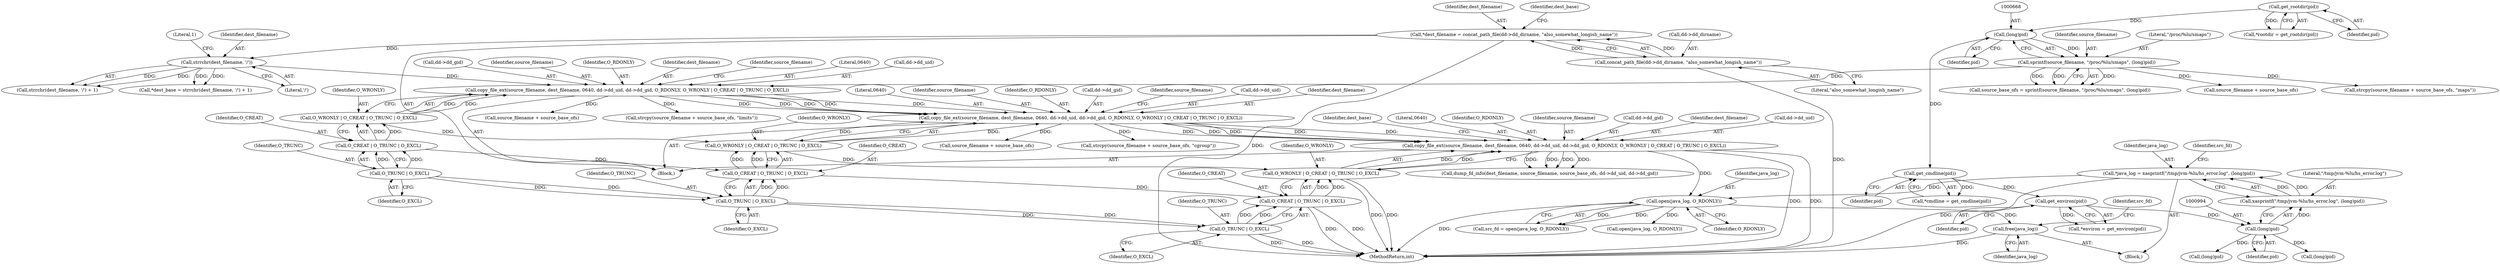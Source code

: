 digraph "0_abrt_8939398b82006ba1fec4ed491339fc075f43fc7c_1@pointer" {
"1001002" [label="(Call,free(java_log))"];
"1000999" [label="(Call,open(java_log, O_RDONLY))"];
"1000989" [label="(Call,*java_log = xasprintf(\"/tmp/jvm-%lu/hs_error.log\", (long)pid))"];
"1000991" [label="(Call,xasprintf(\"/tmp/jvm-%lu/hs_error.log\", (long)pid))"];
"1000993" [label="(Call,(long)pid)"];
"1000848" [label="(Call,get_environ(pid))"];
"1000841" [label="(Call,get_cmdline(pid))"];
"1000667" [label="(Call,(long)pid)"];
"1000654" [label="(Call,get_rootdir(pid))"];
"1000750" [label="(Call,copy_file_ext(source_filename, dest_filename, 0640, dd->dd_uid, dd->dd_gid, O_RDONLY, O_WRONLY | O_CREAT | O_TRUNC | O_EXCL))"];
"1000724" [label="(Call,copy_file_ext(source_filename, dest_filename, 0640, dd->dd_uid, dd->dd_gid, O_RDONLY, O_WRONLY | O_CREAT | O_TRUNC | O_EXCL))"];
"1000698" [label="(Call,copy_file_ext(source_filename, dest_filename, 0640, dd->dd_uid, dd->dd_gid, O_RDONLY, O_WRONLY | O_CREAT | O_TRUNC | O_EXCL))"];
"1000664" [label="(Call,sprintf(source_filename, \"/proc/%lu/smaps\", (long)pid))"];
"1000686" [label="(Call,strrchr(dest_filename, '/'))"];
"1000675" [label="(Call,*dest_filename = concat_path_file(dd->dd_dirname, \"also_somewhat_longish_name\"))"];
"1000677" [label="(Call,concat_path_file(dd->dd_dirname, \"also_somewhat_longish_name\"))"];
"1000709" [label="(Call,O_WRONLY | O_CREAT | O_TRUNC | O_EXCL)"];
"1000711" [label="(Call,O_CREAT | O_TRUNC | O_EXCL)"];
"1000713" [label="(Call,O_TRUNC | O_EXCL)"];
"1000735" [label="(Call,O_WRONLY | O_CREAT | O_TRUNC | O_EXCL)"];
"1000737" [label="(Call,O_CREAT | O_TRUNC | O_EXCL)"];
"1000739" [label="(Call,O_TRUNC | O_EXCL)"];
"1000761" [label="(Call,O_WRONLY | O_CREAT | O_TRUNC | O_EXCL)"];
"1000763" [label="(Call,O_CREAT | O_TRUNC | O_EXCL)"];
"1000765" [label="(Call,O_TRUNC | O_EXCL)"];
"1000846" [label="(Call,*environ = get_environ(pid))"];
"1000842" [label="(Identifier,pid)"];
"1001228" [label="(MethodReturn,int)"];
"1000765" [label="(Call,O_TRUNC | O_EXCL)"];
"1000683" [label="(Call,*dest_base = strrchr(dest_filename, '/') + 1)"];
"1000650" [label="(Block,)"];
"1000995" [label="(Identifier,pid)"];
"1000750" [label="(Call,copy_file_ext(source_filename, dest_filename, 0640, dd->dd_uid, dd->dd_gid, O_RDONLY, O_WRONLY | O_CREAT | O_TRUNC | O_EXCL))"];
"1000757" [label="(Call,dd->dd_gid)"];
"1000740" [label="(Identifier,O_TRUNC)"];
"1000726" [label="(Identifier,dest_filename)"];
"1000699" [label="(Identifier,source_filename)"];
"1000752" [label="(Identifier,dest_filename)"];
"1000742" [label="(Call,strcpy(source_filename + source_base_ofs, \"cgroup\"))"];
"1000708" [label="(Identifier,O_RDONLY)"];
"1001002" [label="(Call,free(java_log))"];
"1000739" [label="(Call,O_TRUNC | O_EXCL)"];
"1000998" [label="(Identifier,src_fd)"];
"1000678" [label="(Call,dd->dd_dirname)"];
"1000686" [label="(Call,strrchr(dest_filename, '/'))"];
"1001096" [label="(Call,(long)pid)"];
"1000666" [label="(Literal,\"/proc/%lu/smaps\")"];
"1000710" [label="(Identifier,O_WRONLY)"];
"1000655" [label="(Identifier,pid)"];
"1001001" [label="(Identifier,O_RDONLY)"];
"1000691" [label="(Call,source_filename + source_base_ofs)"];
"1000762" [label="(Identifier,O_WRONLY)"];
"1001000" [label="(Identifier,java_log)"];
"1000754" [label="(Call,dd->dd_uid)"];
"1000676" [label="(Identifier,dest_filename)"];
"1000688" [label="(Literal,'/')"];
"1000690" [label="(Call,strcpy(source_filename + source_base_ofs, \"maps\"))"];
"1000667" [label="(Call,(long)pid)"];
"1000652" [label="(Call,*rootdir = get_rootdir(pid))"];
"1000761" [label="(Call,O_WRONLY | O_CREAT | O_TRUNC | O_EXCL)"];
"1000711" [label="(Call,O_CREAT | O_TRUNC | O_EXCL)"];
"1000700" [label="(Identifier,dest_filename)"];
"1000662" [label="(Call,source_base_ofs = sprintf(source_filename, \"/proc/%lu/smaps\", (long)pid))"];
"1000839" [label="(Call,*cmdline = get_cmdline(pid))"];
"1000727" [label="(Literal,0640)"];
"1000664" [label="(Call,sprintf(source_filename, \"/proc/%lu/smaps\", (long)pid))"];
"1000718" [label="(Identifier,source_filename)"];
"1000689" [label="(Literal,1)"];
"1001019" [label="(Call,open(java_log, O_RDONLY))"];
"1000714" [label="(Identifier,O_TRUNC)"];
"1000669" [label="(Identifier,pid)"];
"1000741" [label="(Identifier,O_EXCL)"];
"1000769" [label="(Identifier,dest_base)"];
"1000771" [label="(Call,dump_fd_info(dest_filename, source_filename, source_base_ofs, dd->dd_uid, dd->dd_gid))"];
"1000685" [label="(Call,strrchr(dest_filename, '/') + 1)"];
"1000735" [label="(Call,O_WRONLY | O_CREAT | O_TRUNC | O_EXCL)"];
"1000753" [label="(Literal,0640)"];
"1000712" [label="(Identifier,O_CREAT)"];
"1000989" [label="(Call,*java_log = xasprintf(\"/tmp/jvm-%lu/hs_error.log\", (long)pid))"];
"1000766" [label="(Identifier,O_TRUNC)"];
"1000767" [label="(Identifier,O_EXCL)"];
"1000715" [label="(Identifier,O_EXCL)"];
"1000675" [label="(Call,*dest_filename = concat_path_file(dd->dd_dirname, \"also_somewhat_longish_name\"))"];
"1000738" [label="(Identifier,O_CREAT)"];
"1000764" [label="(Identifier,O_CREAT)"];
"1000698" [label="(Call,copy_file_ext(source_filename, dest_filename, 0640, dd->dd_uid, dd->dd_gid, O_RDONLY, O_WRONLY | O_CREAT | O_TRUNC | O_EXCL))"];
"1000665" [label="(Identifier,source_filename)"];
"1000849" [label="(Identifier,pid)"];
"1000725" [label="(Identifier,source_filename)"];
"1000713" [label="(Call,O_TRUNC | O_EXCL)"];
"1000677" [label="(Call,concat_path_file(dd->dd_dirname, \"also_somewhat_longish_name\"))"];
"1000654" [label="(Call,get_rootdir(pid))"];
"1000841" [label="(Call,get_cmdline(pid))"];
"1000763" [label="(Call,O_CREAT | O_TRUNC | O_EXCL)"];
"1000743" [label="(Call,source_filename + source_base_ofs)"];
"1000701" [label="(Literal,0640)"];
"1000717" [label="(Call,source_filename + source_base_ofs)"];
"1000681" [label="(Literal,\"also_somewhat_longish_name\")"];
"1000992" [label="(Literal,\"/tmp/jvm-%lu/hs_error.log\")"];
"1000716" [label="(Call,strcpy(source_filename + source_base_ofs, \"limits\"))"];
"1000684" [label="(Identifier,dest_base)"];
"1001006" [label="(Identifier,src_fd)"];
"1000760" [label="(Identifier,O_RDONLY)"];
"1000991" [label="(Call,xasprintf(\"/tmp/jvm-%lu/hs_error.log\", (long)pid))"];
"1000734" [label="(Identifier,O_RDONLY)"];
"1001014" [label="(Call,(long)pid)"];
"1000702" [label="(Call,dd->dd_uid)"];
"1000993" [label="(Call,(long)pid)"];
"1000737" [label="(Call,O_CREAT | O_TRUNC | O_EXCL)"];
"1000731" [label="(Call,dd->dd_gid)"];
"1000744" [label="(Identifier,source_filename)"];
"1000736" [label="(Identifier,O_WRONLY)"];
"1000724" [label="(Call,copy_file_ext(source_filename, dest_filename, 0640, dd->dd_uid, dd->dd_gid, O_RDONLY, O_WRONLY | O_CREAT | O_TRUNC | O_EXCL))"];
"1000999" [label="(Call,open(java_log, O_RDONLY))"];
"1000751" [label="(Identifier,source_filename)"];
"1000705" [label="(Call,dd->dd_gid)"];
"1000709" [label="(Call,O_WRONLY | O_CREAT | O_TRUNC | O_EXCL)"];
"1000728" [label="(Call,dd->dd_uid)"];
"1000997" [label="(Call,src_fd = open(java_log, O_RDONLY))"];
"1000848" [label="(Call,get_environ(pid))"];
"1000990" [label="(Identifier,java_log)"];
"1001003" [label="(Identifier,java_log)"];
"1000687" [label="(Identifier,dest_filename)"];
"1000987" [label="(Block,)"];
"1001002" -> "1000987"  [label="AST: "];
"1001002" -> "1001003"  [label="CFG: "];
"1001003" -> "1001002"  [label="AST: "];
"1001006" -> "1001002"  [label="CFG: "];
"1001002" -> "1001228"  [label="DDG: "];
"1000999" -> "1001002"  [label="DDG: "];
"1000999" -> "1000997"  [label="AST: "];
"1000999" -> "1001001"  [label="CFG: "];
"1001000" -> "1000999"  [label="AST: "];
"1001001" -> "1000999"  [label="AST: "];
"1000997" -> "1000999"  [label="CFG: "];
"1000999" -> "1001228"  [label="DDG: "];
"1000999" -> "1000997"  [label="DDG: "];
"1000999" -> "1000997"  [label="DDG: "];
"1000989" -> "1000999"  [label="DDG: "];
"1000750" -> "1000999"  [label="DDG: "];
"1000999" -> "1001019"  [label="DDG: "];
"1000989" -> "1000987"  [label="AST: "];
"1000989" -> "1000991"  [label="CFG: "];
"1000990" -> "1000989"  [label="AST: "];
"1000991" -> "1000989"  [label="AST: "];
"1000998" -> "1000989"  [label="CFG: "];
"1000989" -> "1001228"  [label="DDG: "];
"1000991" -> "1000989"  [label="DDG: "];
"1000991" -> "1000989"  [label="DDG: "];
"1000991" -> "1000993"  [label="CFG: "];
"1000992" -> "1000991"  [label="AST: "];
"1000993" -> "1000991"  [label="AST: "];
"1000993" -> "1000991"  [label="DDG: "];
"1000993" -> "1000995"  [label="CFG: "];
"1000994" -> "1000993"  [label="AST: "];
"1000995" -> "1000993"  [label="AST: "];
"1000848" -> "1000993"  [label="DDG: "];
"1000993" -> "1001014"  [label="DDG: "];
"1000993" -> "1001096"  [label="DDG: "];
"1000848" -> "1000846"  [label="AST: "];
"1000848" -> "1000849"  [label="CFG: "];
"1000849" -> "1000848"  [label="AST: "];
"1000846" -> "1000848"  [label="CFG: "];
"1000848" -> "1000846"  [label="DDG: "];
"1000841" -> "1000848"  [label="DDG: "];
"1000841" -> "1000839"  [label="AST: "];
"1000841" -> "1000842"  [label="CFG: "];
"1000842" -> "1000841"  [label="AST: "];
"1000839" -> "1000841"  [label="CFG: "];
"1000841" -> "1000839"  [label="DDG: "];
"1000667" -> "1000841"  [label="DDG: "];
"1000667" -> "1000664"  [label="AST: "];
"1000667" -> "1000669"  [label="CFG: "];
"1000668" -> "1000667"  [label="AST: "];
"1000669" -> "1000667"  [label="AST: "];
"1000664" -> "1000667"  [label="CFG: "];
"1000667" -> "1000664"  [label="DDG: "];
"1000654" -> "1000667"  [label="DDG: "];
"1000654" -> "1000652"  [label="AST: "];
"1000654" -> "1000655"  [label="CFG: "];
"1000655" -> "1000654"  [label="AST: "];
"1000652" -> "1000654"  [label="CFG: "];
"1000654" -> "1000652"  [label="DDG: "];
"1000750" -> "1000650"  [label="AST: "];
"1000750" -> "1000761"  [label="CFG: "];
"1000751" -> "1000750"  [label="AST: "];
"1000752" -> "1000750"  [label="AST: "];
"1000753" -> "1000750"  [label="AST: "];
"1000754" -> "1000750"  [label="AST: "];
"1000757" -> "1000750"  [label="AST: "];
"1000760" -> "1000750"  [label="AST: "];
"1000761" -> "1000750"  [label="AST: "];
"1000769" -> "1000750"  [label="CFG: "];
"1000750" -> "1001228"  [label="DDG: "];
"1000750" -> "1001228"  [label="DDG: "];
"1000724" -> "1000750"  [label="DDG: "];
"1000724" -> "1000750"  [label="DDG: "];
"1000724" -> "1000750"  [label="DDG: "];
"1000724" -> "1000750"  [label="DDG: "];
"1000724" -> "1000750"  [label="DDG: "];
"1000761" -> "1000750"  [label="DDG: "];
"1000761" -> "1000750"  [label="DDG: "];
"1000750" -> "1000771"  [label="DDG: "];
"1000750" -> "1000771"  [label="DDG: "];
"1000750" -> "1000771"  [label="DDG: "];
"1000750" -> "1000771"  [label="DDG: "];
"1000724" -> "1000650"  [label="AST: "];
"1000724" -> "1000735"  [label="CFG: "];
"1000725" -> "1000724"  [label="AST: "];
"1000726" -> "1000724"  [label="AST: "];
"1000727" -> "1000724"  [label="AST: "];
"1000728" -> "1000724"  [label="AST: "];
"1000731" -> "1000724"  [label="AST: "];
"1000734" -> "1000724"  [label="AST: "];
"1000735" -> "1000724"  [label="AST: "];
"1000744" -> "1000724"  [label="CFG: "];
"1000698" -> "1000724"  [label="DDG: "];
"1000698" -> "1000724"  [label="DDG: "];
"1000698" -> "1000724"  [label="DDG: "];
"1000698" -> "1000724"  [label="DDG: "];
"1000698" -> "1000724"  [label="DDG: "];
"1000735" -> "1000724"  [label="DDG: "];
"1000735" -> "1000724"  [label="DDG: "];
"1000724" -> "1000742"  [label="DDG: "];
"1000724" -> "1000743"  [label="DDG: "];
"1000698" -> "1000650"  [label="AST: "];
"1000698" -> "1000709"  [label="CFG: "];
"1000699" -> "1000698"  [label="AST: "];
"1000700" -> "1000698"  [label="AST: "];
"1000701" -> "1000698"  [label="AST: "];
"1000702" -> "1000698"  [label="AST: "];
"1000705" -> "1000698"  [label="AST: "];
"1000708" -> "1000698"  [label="AST: "];
"1000709" -> "1000698"  [label="AST: "];
"1000718" -> "1000698"  [label="CFG: "];
"1000664" -> "1000698"  [label="DDG: "];
"1000686" -> "1000698"  [label="DDG: "];
"1000709" -> "1000698"  [label="DDG: "];
"1000709" -> "1000698"  [label="DDG: "];
"1000698" -> "1000716"  [label="DDG: "];
"1000698" -> "1000717"  [label="DDG: "];
"1000664" -> "1000662"  [label="AST: "];
"1000665" -> "1000664"  [label="AST: "];
"1000666" -> "1000664"  [label="AST: "];
"1000662" -> "1000664"  [label="CFG: "];
"1000664" -> "1000662"  [label="DDG: "];
"1000664" -> "1000662"  [label="DDG: "];
"1000664" -> "1000662"  [label="DDG: "];
"1000664" -> "1000690"  [label="DDG: "];
"1000664" -> "1000691"  [label="DDG: "];
"1000686" -> "1000685"  [label="AST: "];
"1000686" -> "1000688"  [label="CFG: "];
"1000687" -> "1000686"  [label="AST: "];
"1000688" -> "1000686"  [label="AST: "];
"1000689" -> "1000686"  [label="CFG: "];
"1000686" -> "1000683"  [label="DDG: "];
"1000686" -> "1000683"  [label="DDG: "];
"1000686" -> "1000685"  [label="DDG: "];
"1000686" -> "1000685"  [label="DDG: "];
"1000675" -> "1000686"  [label="DDG: "];
"1000675" -> "1000650"  [label="AST: "];
"1000675" -> "1000677"  [label="CFG: "];
"1000676" -> "1000675"  [label="AST: "];
"1000677" -> "1000675"  [label="AST: "];
"1000684" -> "1000675"  [label="CFG: "];
"1000675" -> "1001228"  [label="DDG: "];
"1000677" -> "1000675"  [label="DDG: "];
"1000677" -> "1000675"  [label="DDG: "];
"1000677" -> "1000681"  [label="CFG: "];
"1000678" -> "1000677"  [label="AST: "];
"1000681" -> "1000677"  [label="AST: "];
"1000677" -> "1001228"  [label="DDG: "];
"1000709" -> "1000711"  [label="CFG: "];
"1000710" -> "1000709"  [label="AST: "];
"1000711" -> "1000709"  [label="AST: "];
"1000711" -> "1000709"  [label="DDG: "];
"1000711" -> "1000709"  [label="DDG: "];
"1000709" -> "1000735"  [label="DDG: "];
"1000711" -> "1000713"  [label="CFG: "];
"1000712" -> "1000711"  [label="AST: "];
"1000713" -> "1000711"  [label="AST: "];
"1000713" -> "1000711"  [label="DDG: "];
"1000713" -> "1000711"  [label="DDG: "];
"1000711" -> "1000737"  [label="DDG: "];
"1000713" -> "1000715"  [label="CFG: "];
"1000714" -> "1000713"  [label="AST: "];
"1000715" -> "1000713"  [label="AST: "];
"1000713" -> "1000739"  [label="DDG: "];
"1000713" -> "1000739"  [label="DDG: "];
"1000735" -> "1000737"  [label="CFG: "];
"1000736" -> "1000735"  [label="AST: "];
"1000737" -> "1000735"  [label="AST: "];
"1000737" -> "1000735"  [label="DDG: "];
"1000737" -> "1000735"  [label="DDG: "];
"1000735" -> "1000761"  [label="DDG: "];
"1000737" -> "1000739"  [label="CFG: "];
"1000738" -> "1000737"  [label="AST: "];
"1000739" -> "1000737"  [label="AST: "];
"1000739" -> "1000737"  [label="DDG: "];
"1000739" -> "1000737"  [label="DDG: "];
"1000737" -> "1000763"  [label="DDG: "];
"1000739" -> "1000741"  [label="CFG: "];
"1000740" -> "1000739"  [label="AST: "];
"1000741" -> "1000739"  [label="AST: "];
"1000739" -> "1000765"  [label="DDG: "];
"1000739" -> "1000765"  [label="DDG: "];
"1000761" -> "1000763"  [label="CFG: "];
"1000762" -> "1000761"  [label="AST: "];
"1000763" -> "1000761"  [label="AST: "];
"1000761" -> "1001228"  [label="DDG: "];
"1000761" -> "1001228"  [label="DDG: "];
"1000763" -> "1000761"  [label="DDG: "];
"1000763" -> "1000761"  [label="DDG: "];
"1000763" -> "1000765"  [label="CFG: "];
"1000764" -> "1000763"  [label="AST: "];
"1000765" -> "1000763"  [label="AST: "];
"1000763" -> "1001228"  [label="DDG: "];
"1000763" -> "1001228"  [label="DDG: "];
"1000765" -> "1000763"  [label="DDG: "];
"1000765" -> "1000763"  [label="DDG: "];
"1000765" -> "1000767"  [label="CFG: "];
"1000766" -> "1000765"  [label="AST: "];
"1000767" -> "1000765"  [label="AST: "];
"1000765" -> "1001228"  [label="DDG: "];
"1000765" -> "1001228"  [label="DDG: "];
}
